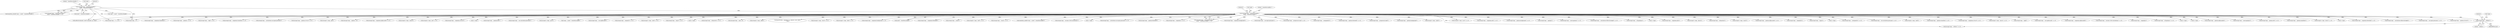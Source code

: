 digraph "0_Android_9d4853418ab2f754c2b63e091c29c5529b8b86ca_94@API" {
"1001020" [label="(Call,strcmp(*argv, \"--sbitlow\"))"];
"1000582" [label="(Call,strncmp(*argv, \"--transform-enable=\",\n sizeof \"--transform-enable\"))"];
"1000560" [label="(Call,strncmp(*argv, \"--transform-disable=\",\n sizeof \"--transform-disable\"))"];
"1001085" [label="(Call,5+*argv)"];
"1000679" [label="(Call,strcmp(*argv, \"--nogamma-threshold\") == 0)"];
"1000986" [label="(Call,strcmp(*argv, \"--calculations-follow-bit-depth\"))"];
"1000933" [label="(Call,strcmp(*argv, \"--use-input-precision\") == 0)"];
"1000757" [label="(Call,strcmp(*argv, \"--gamma-16-to-8\"))"];
"1000712" [label="(Call,strcmp(*argv, \"--nogamma-transform\"))"];
"1000603" [label="(Call,strcmp(*argv, \"--gamma\") == 0)"];
"1001239" [label="(Call,strcmp(*argv, \"--log8\") == 0)"];
"1000711" [label="(Call,strcmp(*argv, \"--nogamma-transform\") == 0)"];
"1000960" [label="(Call,strcmp(*argv, \"--calculations-use-input-precision\"))"];
"1000756" [label="(Call,strcmp(*argv, \"--gamma-16-to-8\") == 0)"];
"1001192" [label="(Call,strcmp(5+*argv, \"pc8\"))"];
"1001286" [label="(Call,strncmp(*argv, \"--option=\", 9))"];
"1000839" [label="(Call,strcmp(*argv, \"--nogamma-alpha-mode\") == 0)"];
"1001138" [label="(Call,strcmp(5+*argv, \"calc16\"))"];
"1001191" [label="(Call,strcmp(5+*argv, \"pc8\") == 0)"];
"1000585" [label="(Literal,\"--transform-enable=\")"];
"1000588" [label="(Literal,0)"];
"1000776" [label="(Call,strcmp(*argv, \"--nogamma-16-to-8\"))"];
"1001193" [label="(Call,5+*argv)"];
"1000725" [label="(Call,strcmp(*argv, \"--gamma-sbit\"))"];
"1001020" [label="(Call,strcmp(*argv, \"--sbitlow\"))"];
"1000947" [label="(Call,strcmp(*argv, \"--use-calculation-precision\"))"];
"1000563" [label="(Literal,\"--transform-disable=\")"];
"1001210" [label="(Call,strcmp(5+*argv, \"pc16\"))"];
"1000596" [label="(Call,*argv + sizeof \"--transform-enable\")"];
"1000922" [label="(Call,strcmp(*argv, \"--use-update-info\"))"];
"1001429" [label="(Call,safecat(command, sizeof command, cp, *argv))"];
"1000852" [label="(Call,strcmp(*argv, \"--expand16\") == 0)"];
"1001119" [label="(Call,strcmp(5+*argv, \"calc8\") == 0)"];
"1001262" [label="(Call,strcmp(*argv, \"--log16\") == 0)"];
"1001175" [label="(Call,5+*argv)"];
"1001002" [label="(Call,strcmp(*argv, \"--exhaustive\") == 0)"];
"1001073" [label="(Call,strncmp(*argv, \"--max\", 5))"];
"1001084" [label="(Call,strcmp(5+*argv, \"abs8\"))"];
"1000561" [label="(Call,*argv)"];
"1000564" [label="(Call,sizeof \"--transform-disable\")"];
"1000573" [label="(Call,transform_disable(*argv + sizeof \"--transform-disable\"))"];
"1001227" [label="(Call,fprintf(stderr, \"pngvalid: %s: unknown 'max' option\n\", *argv))"];
"1001173" [label="(Call,strcmp(5+*argv, \"out16\") == 0)"];
"1001023" [label="(Literal,\"--sbitlow\")"];
"1000559" [label="(Call,strncmp(*argv, \"--transform-disable=\",\n sizeof \"--transform-disable\") == 0)"];
"1001083" [label="(Call,strcmp(5+*argv, \"abs8\") == 0)"];
"1000807" [label="(Call,strcmp(*argv, \"--nogamma-background\") == 0)"];
"1000586" [label="(Call,sizeof \"--transform-enable\")"];
"1000680" [label="(Call,strcmp(*argv, \"--nogamma-threshold\"))"];
"1001049" [label="(Call,strcmp(*argv, \"--touch\"))"];
"1001155" [label="(Call,strcmp(5+*argv, \"out8\") == 0)"];
"1001048" [label="(Call,strcmp(*argv, \"--touch\") == 0)"];
"1000595" [label="(Call,transform_enable(*argv + sizeof \"--transform-enable\"))"];
"1000973" [label="(Call,strcmp(*argv, \"--assume-16-bit-calculations\"))"];
"1001121" [label="(Call,5+*argv)"];
"1000959" [label="(Call,strcmp(*argv, \"--calculations-use-input-precision\") == 0)"];
"1000661" [label="(Call,strcmp(*argv, \"--gamma-threshold\"))"];
"1000647" [label="(Call,strcmp(*argv, \"--nogamma\") == 0)"];
"1000581" [label="(Call,strncmp(*argv, \"--transform-enable=\",\n sizeof \"--transform-enable\") == 0)"];
"1000808" [label="(Call,strcmp(*argv, \"--nogamma-background\"))"];
"1000934" [label="(Call,strcmp(*argv, \"--use-input-precision\"))"];
"1000906" [label="(Call,strcmp(*argv, \"--progressive-read\") == 0)"];
"1000866" [label="(Call,strcmp(*argv, \"--noexpand16\"))"];
"1000660" [label="(Call,strcmp(*argv, \"--gamma-threshold\") == 0)"];
"1000907" [label="(Call,strcmp(*argv, \"--progressive-read\"))"];
"1000789" [label="(Call,strcmp(*argv, \"--gamma-background\"))"];
"1000583" [label="(Call,*argv)"];
"1001120" [label="(Call,strcmp(5+*argv, \"calc8\"))"];
"1001019" [label="(Call,strcmp(*argv, \"--sbitlow\") == 0)"];
"1001209" [label="(Call,strcmp(5+*argv, \"pc16\") == 0)"];
"1000743" [label="(Call,strcmp(*argv, \"--nogamma-sbit\") == 0)"];
"1000788" [label="(Call,strcmp(*argv, \"--gamma-background\") == 0)"];
"1000604" [label="(Call,strcmp(*argv, \"--gamma\"))"];
"1000878" [label="(Call,strcmp(*argv, \"--more-gammas\") == 0)"];
"1000985" [label="(Call,strcmp(*argv, \"--calculations-follow-bit-depth\") == 0)"];
"1000566" [label="(Literal,0)"];
"1000892" [label="(Call,strcmp(*argv, \"--all-gammas\"))"];
"1001139" [label="(Call,5+*argv)"];
"1001841" [label="(MethodReturn,int)"];
"1000373" [label="(Call,strcmp(*argv, \"-v\") == 0)"];
"1000744" [label="(Call,strcmp(*argv, \"--nogamma-sbit\"))"];
"1001102" [label="(Call,strcmp(5+*argv, \"abs16\"))"];
"1001003" [label="(Call,strcmp(*argv, \"--exhaustive\"))"];
"1001174" [label="(Call,strcmp(5+*argv, \"out16\"))"];
"1000820" [label="(Call,strcmp(*argv, \"--gamma-alpha-mode\") == 0)"];
"1000374" [label="(Call,strcmp(*argv, \"-v\"))"];
"1000853" [label="(Call,strcmp(*argv, \"--expand16\"))"];
"1001263" [label="(Call,strcmp(*argv, \"--log16\"))"];
"1001157" [label="(Call,5+*argv)"];
"1000865" [label="(Call,strcmp(*argv, \"--noexpand16\") == 0)"];
"1000946" [label="(Call,strcmp(*argv, \"--use-calculation-precision\") == 0)"];
"1001156" [label="(Call,strcmp(5+*argv, \"out8\"))"];
"1000692" [label="(Call,strcmp(*argv, \"--gamma-transform\") == 0)"];
"1000775" [label="(Call,strcmp(*argv, \"--nogamma-16-to-8\") == 0)"];
"1001137" [label="(Call,strcmp(5+*argv, \"calc16\") == 0)"];
"1000560" [label="(Call,strncmp(*argv, \"--transform-disable=\",\n sizeof \"--transform-disable\"))"];
"1001240" [label="(Call,strcmp(*argv, \"--log8\"))"];
"1000582" [label="(Call,strncmp(*argv, \"--transform-enable=\",\n sizeof \"--transform-enable\"))"];
"1000921" [label="(Call,strcmp(*argv, \"--use-update-info\") == 0)"];
"1000840" [label="(Call,strcmp(*argv, \"--nogamma-alpha-mode\"))"];
"1000574" [label="(Call,*argv + sizeof \"--transform-disable\")"];
"1000972" [label="(Call,strcmp(*argv, \"--assume-16-bit-calculations\") == 0)"];
"1000648" [label="(Call,strcmp(*argv, \"--nogamma\"))"];
"1000891" [label="(Call,strcmp(*argv, \"--all-gammas\") == 0)"];
"1001211" [label="(Call,5+*argv)"];
"1001024" [label="(Literal,0)"];
"1001103" [label="(Call,5+*argv)"];
"1000821" [label="(Call,strcmp(*argv, \"--gamma-alpha-mode\"))"];
"1000879" [label="(Call,strcmp(*argv, \"--more-gammas\"))"];
"1000724" [label="(Call,strcmp(*argv, \"--gamma-sbit\") == 0)"];
"1000693" [label="(Call,strcmp(*argv, \"--gamma-transform\"))"];
"1001101" [label="(Call,strcmp(5+*argv, \"abs16\") == 0)"];
"1001021" [label="(Call,*argv)"];
"1001020" -> "1001019"  [label="AST: "];
"1001020" -> "1001023"  [label="CFG: "];
"1001021" -> "1001020"  [label="AST: "];
"1001023" -> "1001020"  [label="AST: "];
"1001024" -> "1001020"  [label="CFG: "];
"1001020" -> "1001841"  [label="DDG: "];
"1000582" -> "1001020"  [label="DDG: "];
"1000582" -> "1000581"  [label="AST: "];
"1000582" -> "1000586"  [label="CFG: "];
"1000583" -> "1000582"  [label="AST: "];
"1000585" -> "1000582"  [label="AST: "];
"1000586" -> "1000582"  [label="AST: "];
"1000588" -> "1000582"  [label="CFG: "];
"1000582" -> "1000373"  [label="DDG: "];
"1000582" -> "1000374"  [label="DDG: "];
"1000582" -> "1000581"  [label="DDG: "];
"1000582" -> "1000581"  [label="DDG: "];
"1000560" -> "1000582"  [label="DDG: "];
"1000582" -> "1000595"  [label="DDG: "];
"1000582" -> "1000596"  [label="DDG: "];
"1000582" -> "1000603"  [label="DDG: "];
"1000582" -> "1000604"  [label="DDG: "];
"1000582" -> "1000647"  [label="DDG: "];
"1000582" -> "1000648"  [label="DDG: "];
"1000582" -> "1000660"  [label="DDG: "];
"1000582" -> "1000661"  [label="DDG: "];
"1000582" -> "1000679"  [label="DDG: "];
"1000582" -> "1000680"  [label="DDG: "];
"1000582" -> "1000692"  [label="DDG: "];
"1000582" -> "1000693"  [label="DDG: "];
"1000582" -> "1000711"  [label="DDG: "];
"1000582" -> "1000712"  [label="DDG: "];
"1000582" -> "1000724"  [label="DDG: "];
"1000582" -> "1000725"  [label="DDG: "];
"1000582" -> "1000743"  [label="DDG: "];
"1000582" -> "1000744"  [label="DDG: "];
"1000582" -> "1000756"  [label="DDG: "];
"1000582" -> "1000757"  [label="DDG: "];
"1000582" -> "1000775"  [label="DDG: "];
"1000582" -> "1000776"  [label="DDG: "];
"1000582" -> "1000788"  [label="DDG: "];
"1000582" -> "1000789"  [label="DDG: "];
"1000582" -> "1000807"  [label="DDG: "];
"1000582" -> "1000808"  [label="DDG: "];
"1000582" -> "1000820"  [label="DDG: "];
"1000582" -> "1000821"  [label="DDG: "];
"1000582" -> "1000839"  [label="DDG: "];
"1000582" -> "1000840"  [label="DDG: "];
"1000582" -> "1000852"  [label="DDG: "];
"1000582" -> "1000853"  [label="DDG: "];
"1000582" -> "1000865"  [label="DDG: "];
"1000582" -> "1000866"  [label="DDG: "];
"1000582" -> "1000878"  [label="DDG: "];
"1000582" -> "1000879"  [label="DDG: "];
"1000582" -> "1000891"  [label="DDG: "];
"1000582" -> "1000892"  [label="DDG: "];
"1000582" -> "1000906"  [label="DDG: "];
"1000582" -> "1000907"  [label="DDG: "];
"1000582" -> "1000921"  [label="DDG: "];
"1000582" -> "1000922"  [label="DDG: "];
"1000582" -> "1000933"  [label="DDG: "];
"1000582" -> "1000934"  [label="DDG: "];
"1000582" -> "1000946"  [label="DDG: "];
"1000582" -> "1000947"  [label="DDG: "];
"1000582" -> "1000959"  [label="DDG: "];
"1000582" -> "1000960"  [label="DDG: "];
"1000582" -> "1000972"  [label="DDG: "];
"1000582" -> "1000973"  [label="DDG: "];
"1000582" -> "1000985"  [label="DDG: "];
"1000582" -> "1000986"  [label="DDG: "];
"1000582" -> "1001002"  [label="DDG: "];
"1000582" -> "1001003"  [label="DDG: "];
"1000582" -> "1001019"  [label="DDG: "];
"1000582" -> "1001048"  [label="DDG: "];
"1000582" -> "1001049"  [label="DDG: "];
"1000582" -> "1001073"  [label="DDG: "];
"1000582" -> "1001083"  [label="DDG: "];
"1000582" -> "1001084"  [label="DDG: "];
"1000582" -> "1001085"  [label="DDG: "];
"1000582" -> "1001101"  [label="DDG: "];
"1000582" -> "1001102"  [label="DDG: "];
"1000582" -> "1001103"  [label="DDG: "];
"1000582" -> "1001119"  [label="DDG: "];
"1000582" -> "1001120"  [label="DDG: "];
"1000582" -> "1001121"  [label="DDG: "];
"1000582" -> "1001137"  [label="DDG: "];
"1000582" -> "1001138"  [label="DDG: "];
"1000582" -> "1001139"  [label="DDG: "];
"1000582" -> "1001155"  [label="DDG: "];
"1000582" -> "1001156"  [label="DDG: "];
"1000582" -> "1001157"  [label="DDG: "];
"1000582" -> "1001173"  [label="DDG: "];
"1000582" -> "1001174"  [label="DDG: "];
"1000582" -> "1001175"  [label="DDG: "];
"1000582" -> "1001191"  [label="DDG: "];
"1000582" -> "1001192"  [label="DDG: "];
"1000582" -> "1001193"  [label="DDG: "];
"1000582" -> "1001209"  [label="DDG: "];
"1000582" -> "1001210"  [label="DDG: "];
"1000582" -> "1001211"  [label="DDG: "];
"1000582" -> "1001227"  [label="DDG: "];
"1000582" -> "1001239"  [label="DDG: "];
"1000582" -> "1001240"  [label="DDG: "];
"1000582" -> "1001262"  [label="DDG: "];
"1000582" -> "1001263"  [label="DDG: "];
"1000582" -> "1001286"  [label="DDG: "];
"1000582" -> "1001429"  [label="DDG: "];
"1000560" -> "1000559"  [label="AST: "];
"1000560" -> "1000564"  [label="CFG: "];
"1000561" -> "1000560"  [label="AST: "];
"1000563" -> "1000560"  [label="AST: "];
"1000564" -> "1000560"  [label="AST: "];
"1000566" -> "1000560"  [label="CFG: "];
"1000560" -> "1000373"  [label="DDG: "];
"1000560" -> "1000374"  [label="DDG: "];
"1000560" -> "1000559"  [label="DDG: "];
"1000560" -> "1000559"  [label="DDG: "];
"1000560" -> "1000573"  [label="DDG: "];
"1000560" -> "1000574"  [label="DDG: "];
"1000560" -> "1001429"  [label="DDG: "];
}
